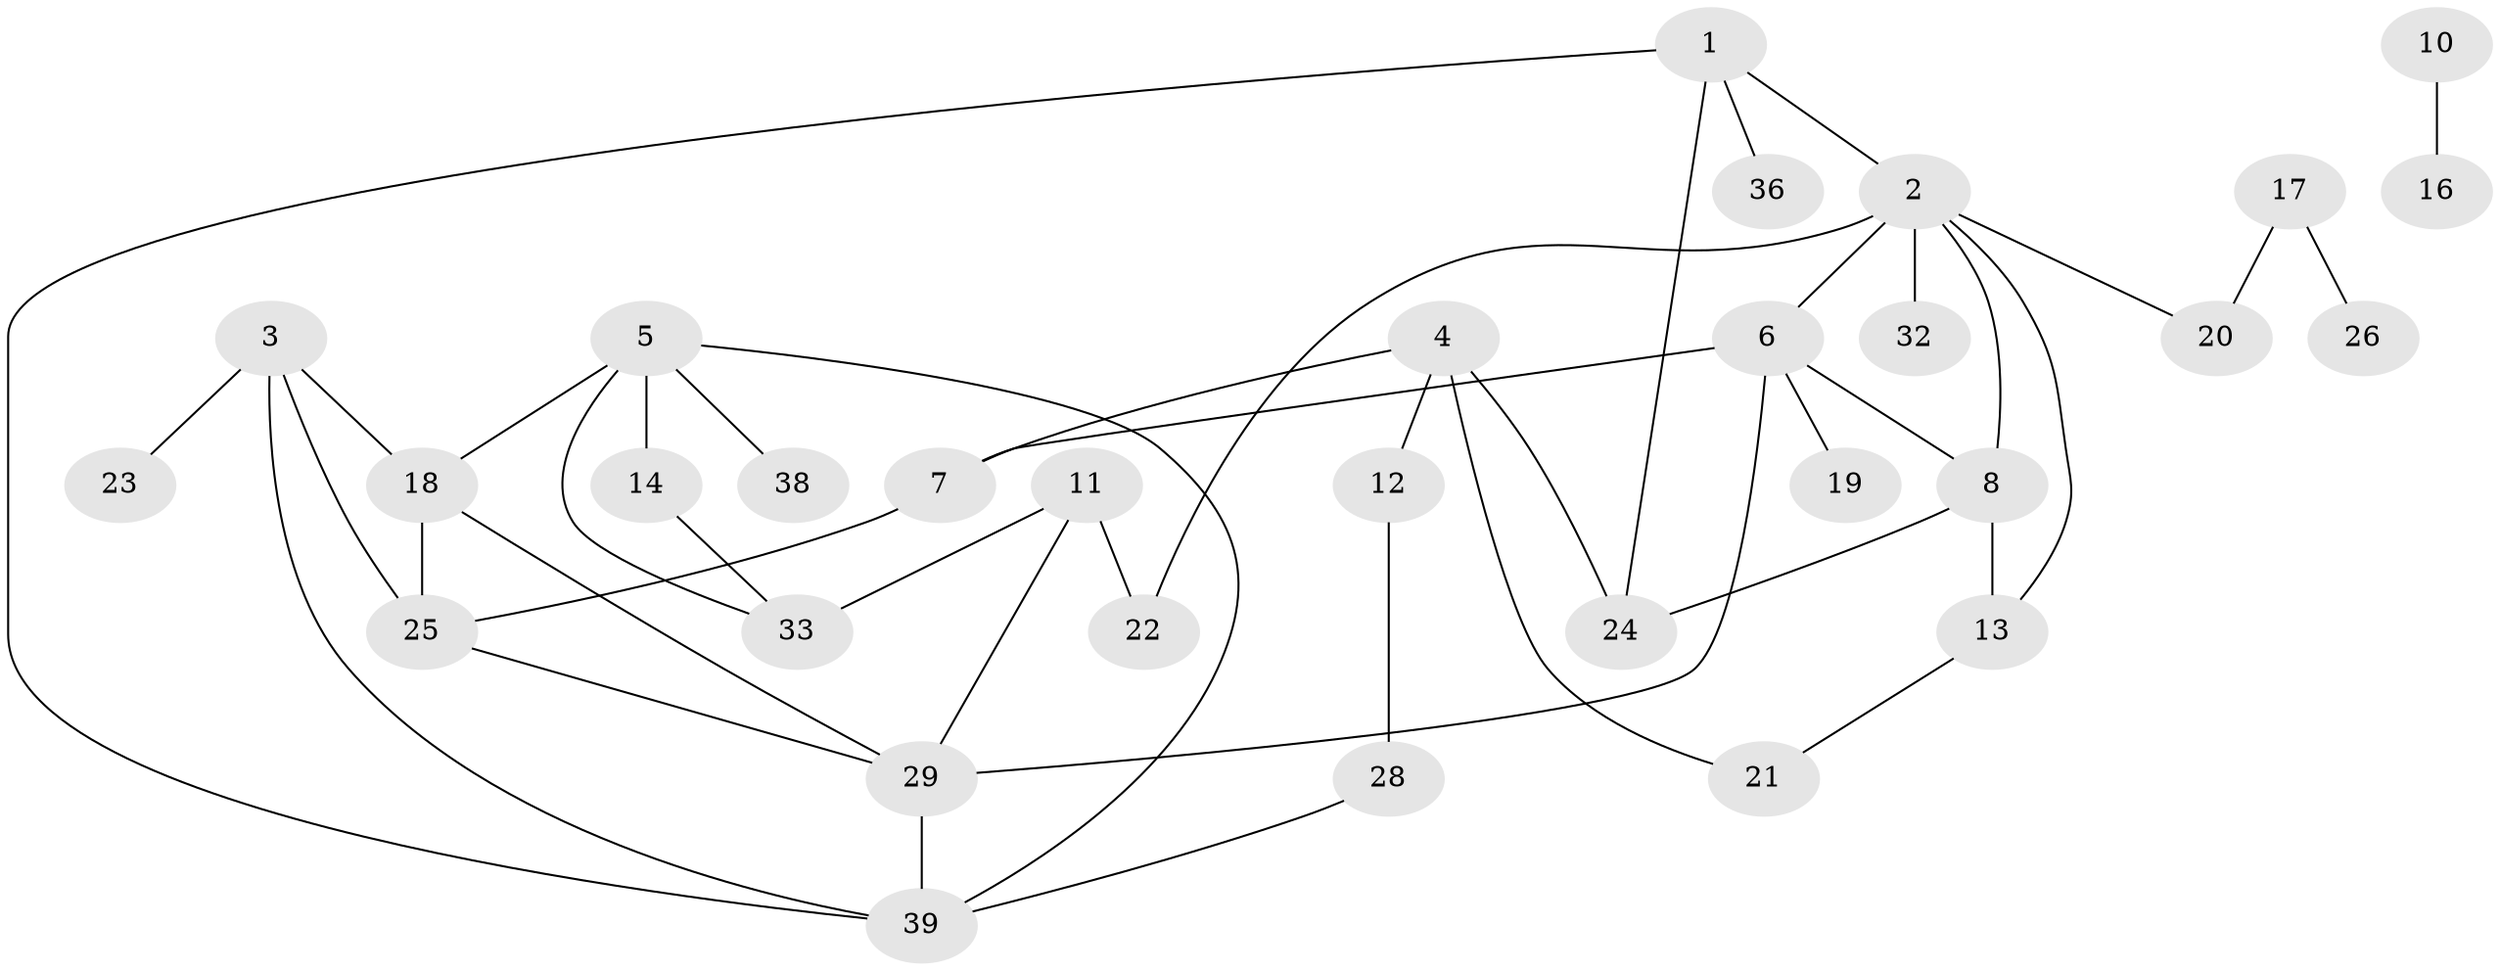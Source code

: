 // original degree distribution, {2: 0.2857142857142857, 3: 0.14285714285714285, 1: 0.3246753246753247, 4: 0.09090909090909091, 7: 0.012987012987012988, 6: 0.025974025974025976, 0: 0.07792207792207792, 5: 0.03896103896103896}
// Generated by graph-tools (version 1.1) at 2025/47/03/04/25 22:47:57]
// undirected, 31 vertices, 44 edges
graph export_dot {
  node [color=gray90,style=filled];
  1;
  2;
  3;
  4;
  5;
  6;
  7;
  8;
  10;
  11;
  12;
  13;
  14;
  16;
  17;
  18;
  19;
  20;
  21;
  22;
  23;
  24;
  25;
  26;
  28;
  29;
  32;
  33;
  36;
  38;
  39;
  1 -- 2 [weight=1.0];
  1 -- 24 [weight=1.0];
  1 -- 36 [weight=1.0];
  1 -- 39 [weight=1.0];
  2 -- 6 [weight=1.0];
  2 -- 8 [weight=1.0];
  2 -- 13 [weight=1.0];
  2 -- 20 [weight=1.0];
  2 -- 22 [weight=1.0];
  2 -- 32 [weight=1.0];
  3 -- 18 [weight=1.0];
  3 -- 23 [weight=1.0];
  3 -- 25 [weight=1.0];
  3 -- 39 [weight=1.0];
  4 -- 7 [weight=1.0];
  4 -- 12 [weight=1.0];
  4 -- 21 [weight=1.0];
  4 -- 24 [weight=1.0];
  5 -- 14 [weight=1.0];
  5 -- 18 [weight=1.0];
  5 -- 33 [weight=1.0];
  5 -- 38 [weight=1.0];
  5 -- 39 [weight=1.0];
  6 -- 7 [weight=1.0];
  6 -- 8 [weight=2.0];
  6 -- 19 [weight=1.0];
  6 -- 29 [weight=1.0];
  7 -- 25 [weight=1.0];
  8 -- 13 [weight=1.0];
  8 -- 24 [weight=1.0];
  10 -- 16 [weight=1.0];
  11 -- 22 [weight=1.0];
  11 -- 29 [weight=1.0];
  11 -- 33 [weight=2.0];
  12 -- 28 [weight=1.0];
  13 -- 21 [weight=1.0];
  14 -- 33 [weight=1.0];
  17 -- 20 [weight=1.0];
  17 -- 26 [weight=1.0];
  18 -- 25 [weight=2.0];
  18 -- 29 [weight=1.0];
  25 -- 29 [weight=1.0];
  28 -- 39 [weight=1.0];
  29 -- 39 [weight=1.0];
}
